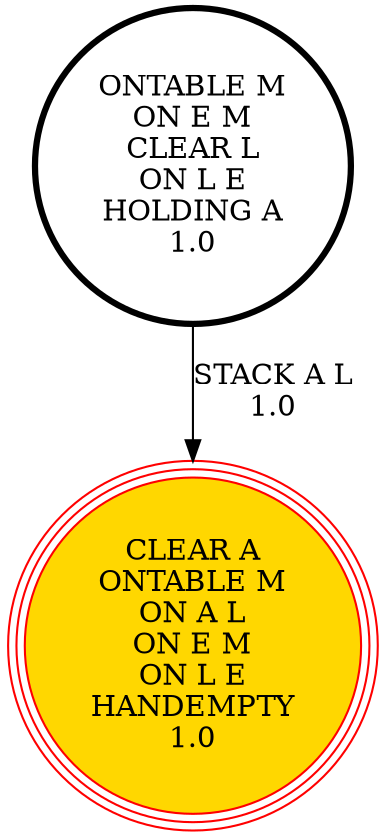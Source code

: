 digraph {
"ONTABLE M\nON E M\nCLEAR L\nON L E\nHOLDING A\n1.0\n" -> "CLEAR A\nONTABLE M\nON A L\nON E M\nON L E\nHANDEMPTY\n1.0\n"[label="STACK A L\n1.0\n"];
"CLEAR A\nONTABLE M\nON A L\nON E M\nON L E\nHANDEMPTY\n1.0\n" [shape=circle, style=filled color=red, fillcolor=gold, peripheries=3];
"ONTABLE M\nON E M\nCLEAR L\nON L E\nHOLDING A\n1.0\n" [shape=circle, penwidth=3];
"CLEAR A\nONTABLE M\nON A L\nON E M\nON L E\nHANDEMPTY\n1.0\n" [shape=circle, style=filled color=red, fillcolor=gold, peripheries=3];
}
